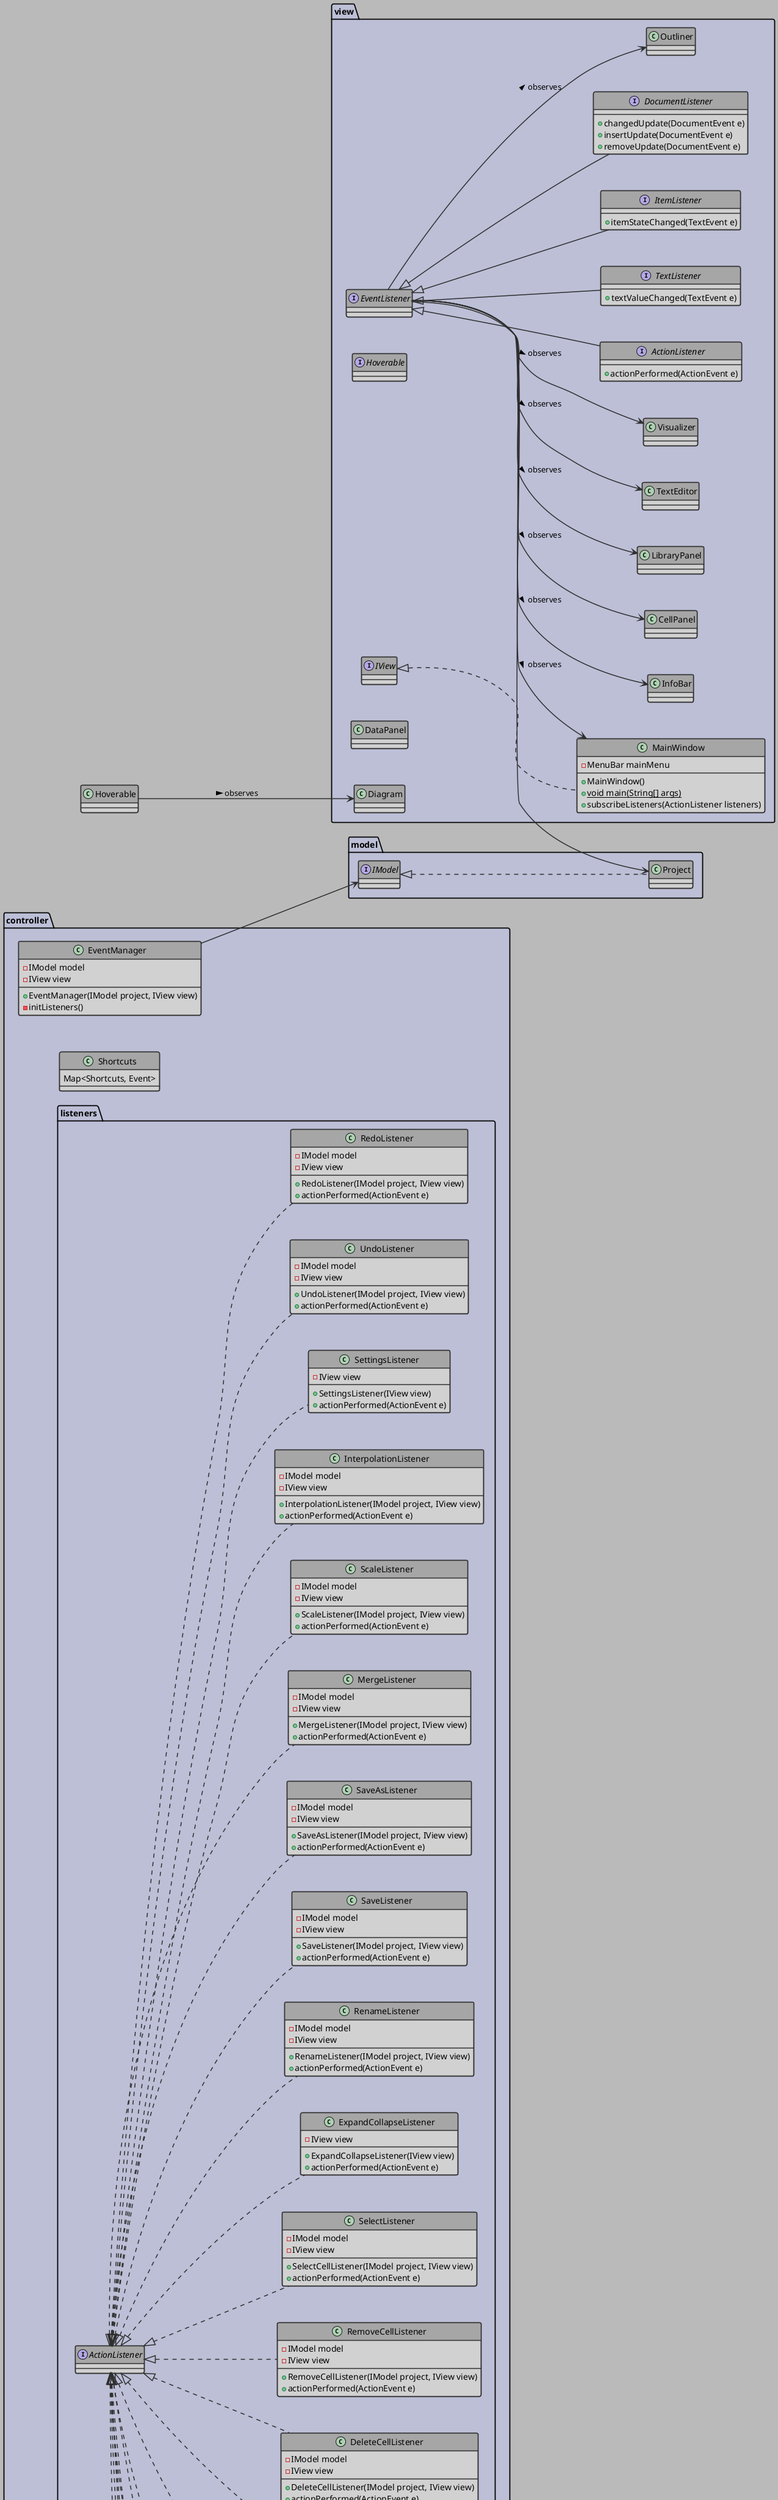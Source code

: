 @startuml
left to right direction

'Style Settings
skinparam {
    
    BackgroundColor #bababa
    Shadowing false
    Nodesep 60
    Ranksep 50
    groupInheritence 3
}
skinparam Arrow {
    Color #2e2e2e
    Thickness 1.5
}
skinparam CircledCharacter {
    Radius 8
    FontSize 10
}
skinparam class {
    BackgroundColor #d1d1d1
    BorderColor #2e2e2e
    BorderThickness 1.5
    HeaderBackgroundColor #a6a6a6
}
skinparam package {
    BackgroundColor #bcbfd6
    BorderThickness 1.8
}
skinparam Note {
    BackgroundColor #297547
    BorderColor #171a17
    FontColor #e8e8e8
}

package model{
    

    interface IModel{

    }

    class Project implements IModel{

    }

}


package view{
    together {
        interface EventListener 


        interface ActionListener extends EventListener{
            +actionPerformed(ActionEvent e)
        }

        interface TextListener extends EventListener{
            +textValueChanged(TextEvent e)
        }

        interface ItemListener extends EventListener{
            +itemStateChanged(TextEvent e)
        }

        interface DocumentListener extends EventListener{
            +changedUpdate(DocumentEvent e)
            +insertUpdate(DocumentEvent e)
            +removeUpdate(DocumentEvent e)
        }
        
        interface Hoverable
    }

    interface IView{

    }

    class MainWindow implements IView{
        -MenuBar mainMenu

        +MainWindow()
        + {static} void main(String[] args)
        +subscribeListeners(ActionListener listeners)
    }

    class Outliner
    class TextEditor
    class Visualizer
    class InfoBar
    class CellPanel
    class LibraryPanel
    class DataPanel
    class Diagram
}


package controller{

    together {
        class EventManager{
            -IModel model
            -IView view

            +EventManager(IModel project, IView view)
            -initListeners()
        }

        
        
        class Shortcuts {
            Map<Shortcuts, Event>


        }
    }

    package listeners{

            class LoadLibraryListener implements ActionListener{
                -IModel model
                -IView view
                +LoadLibraryListener(IModel project, IView view)
                +actionPerformed(ActionEvent e)
            }
            
            class OpenElementListener implements ActionListener{
                -IModel model
                -IView view
                +OpenElementListener(IModel project, IView view)
                +actionPerformed(ActionEvent e)
            }

            class DeleteCellListener implements ActionListener{
               -IModel model
               -IView view
               +DeleteCellListener(IModel project, IView view)
               +actionPerformed(ActionEvent e)
            }

            class RemoveCellListener implements ActionListener{
                -IModel model
                -IView view
                +RemoveCellListener(IModel project, IView view)
                +actionPerformed(ActionEvent e)
            }

            class SelectListener implements ActionListener{
                -IModel model
                -IView view
                +SelectCellListener(IModel project, IView view)
                +actionPerformed(ActionEvent e)
            }

            class ExpandCollapseListener implements ActionListener{
                -IView view
                +ExpandCollapseListener(IView view)
                +actionPerformed(ActionEvent e)
           
            }
            class RenameListener implements ActionListener{
                -IModel model
                -IView view
                +RenameListener(IModel project, IView view)
                +actionPerformed(ActionEvent e)
            }

            class EditListener implements ActionListener, DocumentListener{
                -IModel model
                -IView view
                +EditListener(IModel project, IView view)
                +actionPerformed(ActionEvent e)
            }

            class SaveListener implements ActionListener{
                -IModel model
                -IView view
               +SaveListener(IModel project, IView view)
               +actionPerformed(ActionEvent e)
            }

            class SaveAsListener implements ActionListener{
                -IModel model
                -IView view
                +SaveAsListener(IModel project, IView view)
                +actionPerformed(ActionEvent e)
            }

            class MergeListener implements ActionListener{
                -IModel model
                -IView view
                +MergeListener(IModel project, IView view)
                +actionPerformed(ActionEvent e)
            }

            class ScaleListener implements ActionListener{
                -IModel model
                -IView view
                +ScaleListener(IModel project, IView view)
                +actionPerformed(ActionEvent e)
            }

            class InterpolationListener implements ActionListener{
                -IModel model
                -IView view
                +InterpolationListener(IModel project, IView view)
                +actionPerformed(ActionEvent e)
            }

            class SettingsListener implements ActionListener{
                -IView view
                +SettingsListener(IView view)
                +actionPerformed(ActionEvent e)
            }

            class UndoListener implements ActionListener{
               -IModel model
               -IView view
               +UndoListener(IModel project, IView view)
               +actionPerformed(ActionEvent e)
            }

            class RedoListener implements ActionListener{
                -IModel model
                -IView view
                +RedoListener(IModel project, IView view)
                +actionPerformed(ActionEvent e)
            }

            class StatisticsListener implements ItemListener{
               -IView view
               -IModel model
               +StatisticsListener(IModel project, IView view)
               +actionPerformed(ActionEvent e)
            }

            class PopUpListener implements ActionListener{
                -IView view
                +PopUpHandler(IView view)
                +actionPerformed(ActionEvent e)
            }

            class SearchListener implements TextListener{
                -IView view
                +SearchListener(IView view)
                +actionPerformed(ActionEvent e)
            }

            class CompareListener implements ActionListener{
                -IModel model
                -IView view
                +CompareListener(IModel project, IView view)
                +actionPerformed(ActionEvent e)
            }

            class MoveListener implements ActionListener{
                -IModel model
                -IView view
                +MoveListener(IModel project, IView view)
                +actionPerformed(ActionEvent e)
            } 

            class CopyListener implements ActionListener{
                -IModel model
                -IView view
                +CopyListener(IModel project, IView view)
                +actionPerformed(ActionEvent e)
            }

            class InfoListener implements ActionListener{
                -IView view
                +InfoListener(IView view)
                +actionPerformed(ActionEvent e)
            }

            class PasteListener implements ActionListener{
                -IModel model
                -IView view
                +PasteListener(IModel project, IView view)
                +actionPerformed(ActionEvent e)
            }

            class HoverListener implements Hoverable{
                -IModel model 
                -IView view
                +HoverListener(IModel project, IView view)
                +...()
            }

            class FilterListener implements ActionListener{
                -IModel model
                -IView view
                +FilterListener(IModel project, IView view)
            }


    }

    

}   
       
    EventListener --> CellPanel: > observes
    EventListener --> MainWindow: > observes
    EventListener --> TextEditor: > observes
    EventListener --> LibraryPanel: > observes
    EventListener --> Outliner: > observes
    EventListener --> Visualizer: > observes
    EventListener --> InfoBar: > observes
    EventListener --> Project

    EventManager --> IModel

    Hoverable --> Diagram: > observes
  
   
            

       


@enduml